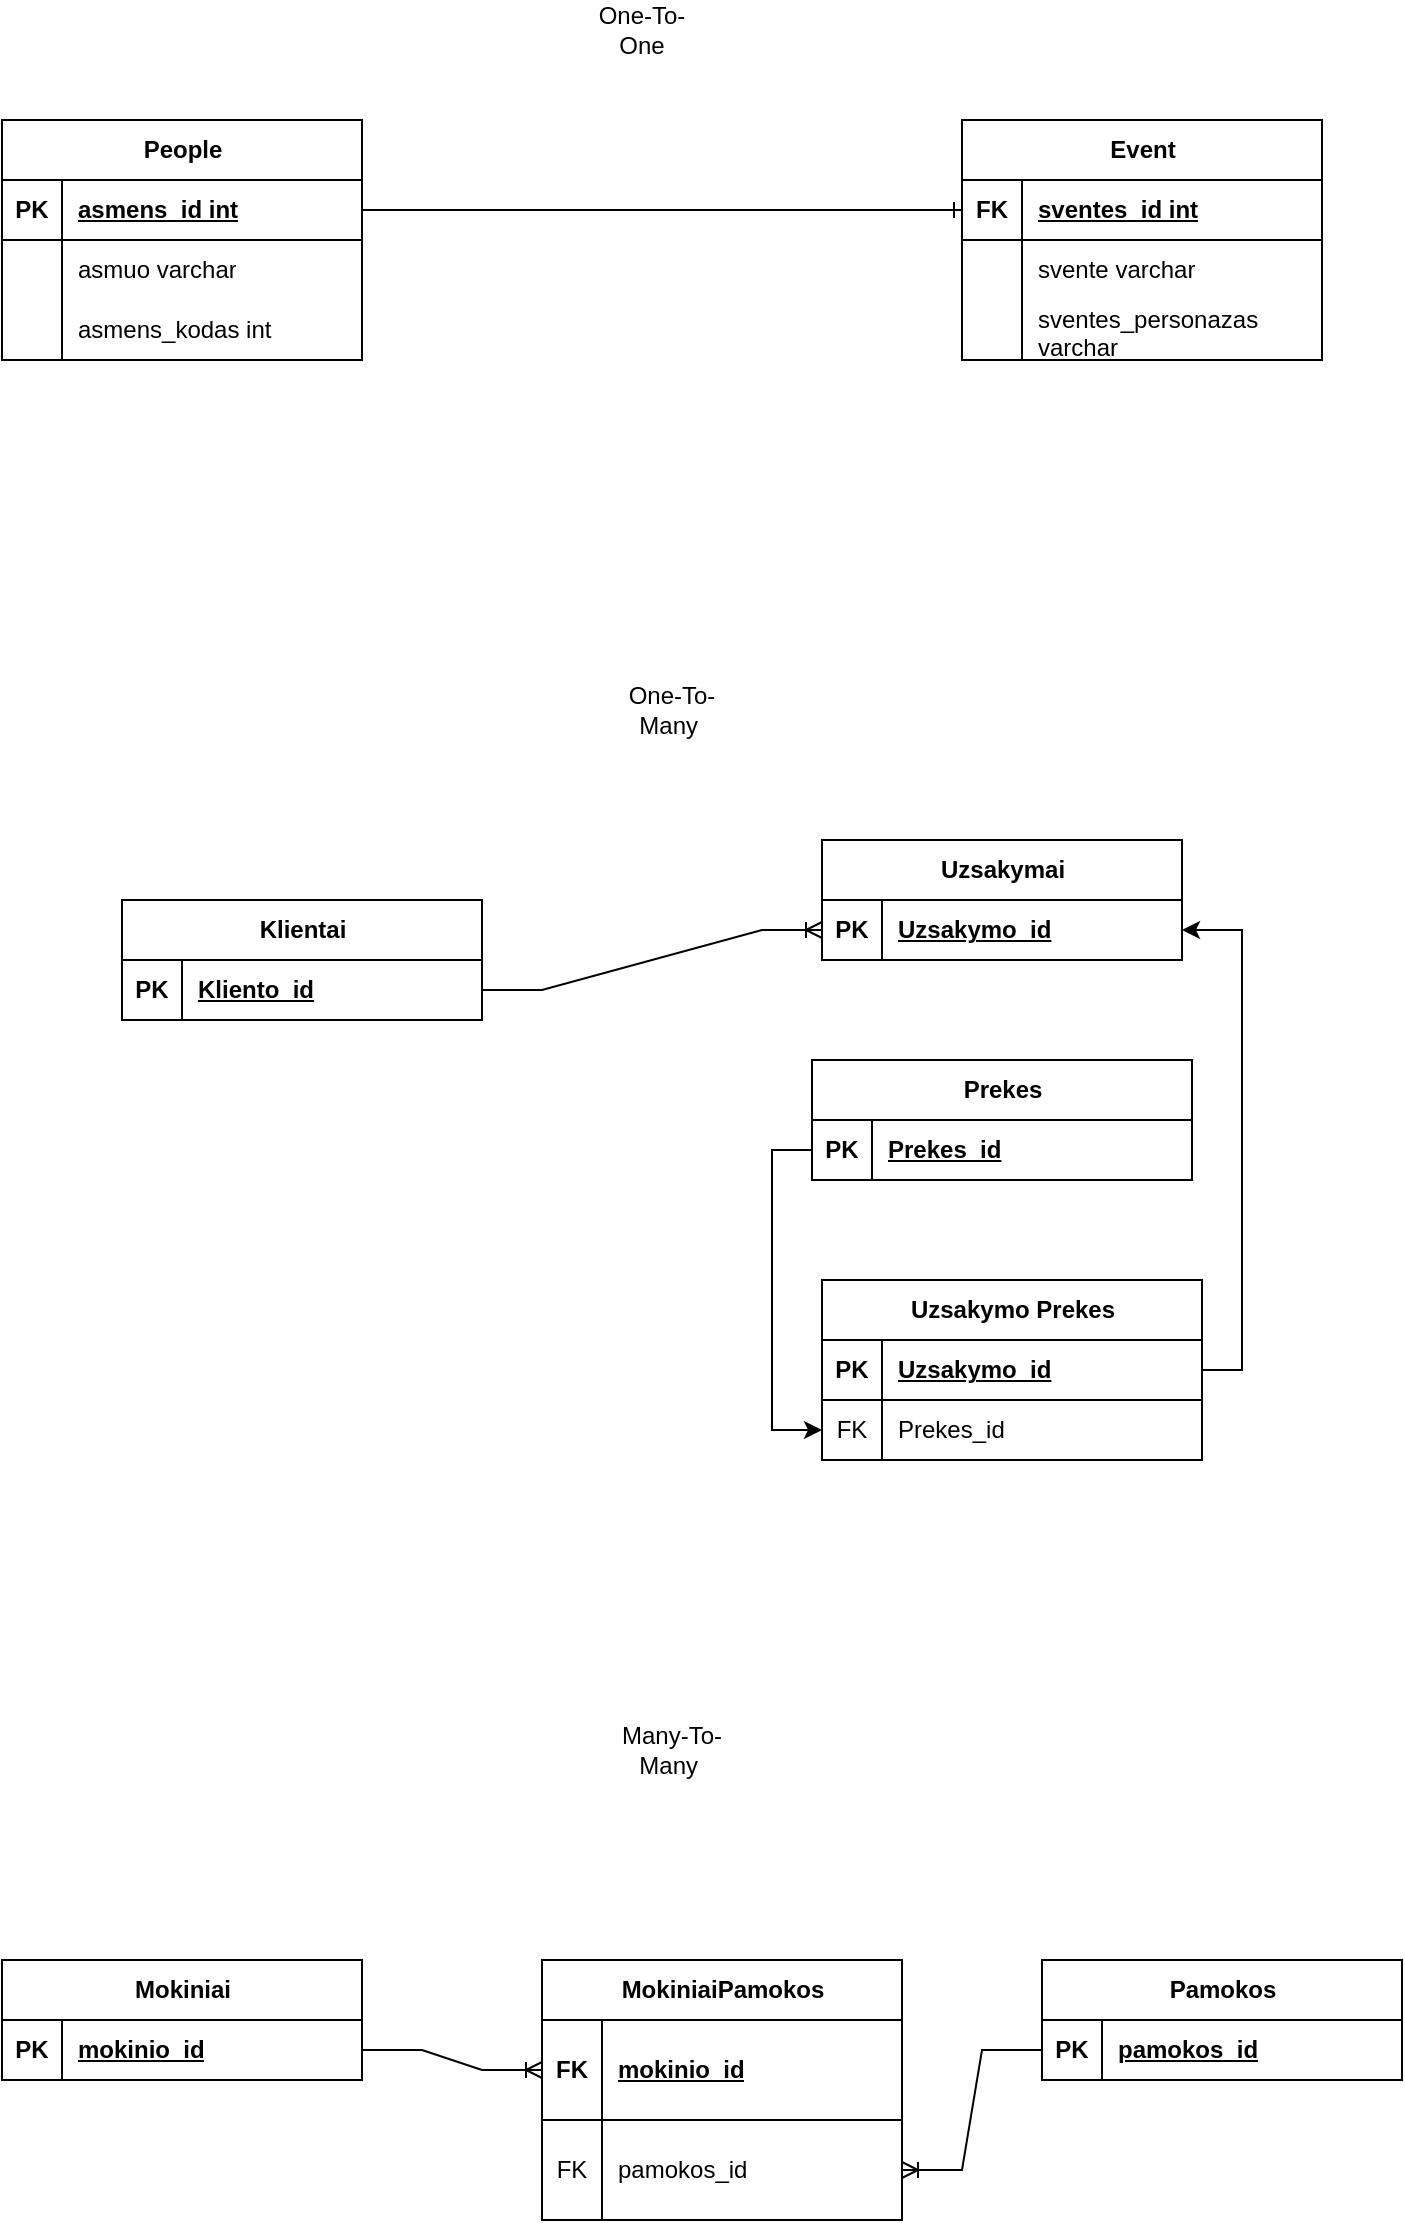 <mxfile version="22.1.3" type="github">
  <diagram name="Page-1" id="-Vf2M1avFf3hdLdJzJY-">
    <mxGraphModel dx="1674" dy="1890" grid="1" gridSize="10" guides="1" tooltips="1" connect="1" arrows="1" fold="1" page="1" pageScale="1" pageWidth="850" pageHeight="1100" math="0" shadow="0">
      <root>
        <mxCell id="0" />
        <mxCell id="1" parent="0" />
        <mxCell id="eTSDElvYsjIc2xmjfSMN-1" value="People" style="shape=table;startSize=30;container=1;collapsible=1;childLayout=tableLayout;fixedRows=1;rowLines=0;fontStyle=1;align=center;resizeLast=1;html=1;" parent="1" vertex="1">
          <mxGeometry x="60" y="-1020" width="180" height="120" as="geometry" />
        </mxCell>
        <mxCell id="eTSDElvYsjIc2xmjfSMN-2" value="" style="shape=tableRow;horizontal=0;startSize=0;swimlaneHead=0;swimlaneBody=0;fillColor=none;collapsible=0;dropTarget=0;points=[[0,0.5],[1,0.5]];portConstraint=eastwest;top=0;left=0;right=0;bottom=1;" parent="eTSDElvYsjIc2xmjfSMN-1" vertex="1">
          <mxGeometry y="30" width="180" height="30" as="geometry" />
        </mxCell>
        <mxCell id="eTSDElvYsjIc2xmjfSMN-3" value="PK" style="shape=partialRectangle;connectable=0;fillColor=none;top=0;left=0;bottom=0;right=0;fontStyle=1;overflow=hidden;whiteSpace=wrap;html=1;" parent="eTSDElvYsjIc2xmjfSMN-2" vertex="1">
          <mxGeometry width="30" height="30" as="geometry">
            <mxRectangle width="30" height="30" as="alternateBounds" />
          </mxGeometry>
        </mxCell>
        <mxCell id="eTSDElvYsjIc2xmjfSMN-4" value="asmens_id int" style="shape=partialRectangle;connectable=0;fillColor=none;top=0;left=0;bottom=0;right=0;align=left;spacingLeft=6;fontStyle=5;overflow=hidden;whiteSpace=wrap;html=1;" parent="eTSDElvYsjIc2xmjfSMN-2" vertex="1">
          <mxGeometry x="30" width="150" height="30" as="geometry">
            <mxRectangle width="150" height="30" as="alternateBounds" />
          </mxGeometry>
        </mxCell>
        <mxCell id="eTSDElvYsjIc2xmjfSMN-5" value="" style="shape=tableRow;horizontal=0;startSize=0;swimlaneHead=0;swimlaneBody=0;fillColor=none;collapsible=0;dropTarget=0;points=[[0,0.5],[1,0.5]];portConstraint=eastwest;top=0;left=0;right=0;bottom=0;" parent="eTSDElvYsjIc2xmjfSMN-1" vertex="1">
          <mxGeometry y="60" width="180" height="30" as="geometry" />
        </mxCell>
        <mxCell id="eTSDElvYsjIc2xmjfSMN-6" value="" style="shape=partialRectangle;connectable=0;fillColor=none;top=0;left=0;bottom=0;right=0;editable=1;overflow=hidden;whiteSpace=wrap;html=1;" parent="eTSDElvYsjIc2xmjfSMN-5" vertex="1">
          <mxGeometry width="30" height="30" as="geometry">
            <mxRectangle width="30" height="30" as="alternateBounds" />
          </mxGeometry>
        </mxCell>
        <mxCell id="eTSDElvYsjIc2xmjfSMN-7" value="asmuo varchar" style="shape=partialRectangle;connectable=0;fillColor=none;top=0;left=0;bottom=0;right=0;align=left;spacingLeft=6;overflow=hidden;whiteSpace=wrap;html=1;" parent="eTSDElvYsjIc2xmjfSMN-5" vertex="1">
          <mxGeometry x="30" width="150" height="30" as="geometry">
            <mxRectangle width="150" height="30" as="alternateBounds" />
          </mxGeometry>
        </mxCell>
        <mxCell id="eTSDElvYsjIc2xmjfSMN-8" value="" style="shape=tableRow;horizontal=0;startSize=0;swimlaneHead=0;swimlaneBody=0;fillColor=none;collapsible=0;dropTarget=0;points=[[0,0.5],[1,0.5]];portConstraint=eastwest;top=0;left=0;right=0;bottom=0;" parent="eTSDElvYsjIc2xmjfSMN-1" vertex="1">
          <mxGeometry y="90" width="180" height="30" as="geometry" />
        </mxCell>
        <mxCell id="eTSDElvYsjIc2xmjfSMN-9" value="" style="shape=partialRectangle;connectable=0;fillColor=none;top=0;left=0;bottom=0;right=0;editable=1;overflow=hidden;whiteSpace=wrap;html=1;" parent="eTSDElvYsjIc2xmjfSMN-8" vertex="1">
          <mxGeometry width="30" height="30" as="geometry">
            <mxRectangle width="30" height="30" as="alternateBounds" />
          </mxGeometry>
        </mxCell>
        <mxCell id="eTSDElvYsjIc2xmjfSMN-10" value="asmens_kodas int" style="shape=partialRectangle;connectable=0;fillColor=none;top=0;left=0;bottom=0;right=0;align=left;spacingLeft=6;overflow=hidden;whiteSpace=wrap;html=1;" parent="eTSDElvYsjIc2xmjfSMN-8" vertex="1">
          <mxGeometry x="30" width="150" height="30" as="geometry">
            <mxRectangle width="150" height="30" as="alternateBounds" />
          </mxGeometry>
        </mxCell>
        <mxCell id="eTSDElvYsjIc2xmjfSMN-11" value="Event" style="shape=table;startSize=30;container=1;collapsible=1;childLayout=tableLayout;fixedRows=1;rowLines=0;fontStyle=1;align=center;resizeLast=1;html=1;" parent="1" vertex="1">
          <mxGeometry x="540" y="-1020" width="180" height="120" as="geometry" />
        </mxCell>
        <mxCell id="eTSDElvYsjIc2xmjfSMN-12" value="" style="shape=tableRow;horizontal=0;startSize=0;swimlaneHead=0;swimlaneBody=0;fillColor=none;collapsible=0;dropTarget=0;points=[[0,0.5],[1,0.5]];portConstraint=eastwest;top=0;left=0;right=0;bottom=1;" parent="eTSDElvYsjIc2xmjfSMN-11" vertex="1">
          <mxGeometry y="30" width="180" height="30" as="geometry" />
        </mxCell>
        <mxCell id="eTSDElvYsjIc2xmjfSMN-13" value="FK" style="shape=partialRectangle;connectable=0;fillColor=none;top=0;left=0;bottom=0;right=0;fontStyle=1;overflow=hidden;whiteSpace=wrap;html=1;" parent="eTSDElvYsjIc2xmjfSMN-12" vertex="1">
          <mxGeometry width="30" height="30" as="geometry">
            <mxRectangle width="30" height="30" as="alternateBounds" />
          </mxGeometry>
        </mxCell>
        <mxCell id="eTSDElvYsjIc2xmjfSMN-14" value="sventes_id int" style="shape=partialRectangle;connectable=0;fillColor=none;top=0;left=0;bottom=0;right=0;align=left;spacingLeft=6;fontStyle=5;overflow=hidden;whiteSpace=wrap;html=1;" parent="eTSDElvYsjIc2xmjfSMN-12" vertex="1">
          <mxGeometry x="30" width="150" height="30" as="geometry">
            <mxRectangle width="150" height="30" as="alternateBounds" />
          </mxGeometry>
        </mxCell>
        <mxCell id="eTSDElvYsjIc2xmjfSMN-15" value="" style="shape=tableRow;horizontal=0;startSize=0;swimlaneHead=0;swimlaneBody=0;fillColor=none;collapsible=0;dropTarget=0;points=[[0,0.5],[1,0.5]];portConstraint=eastwest;top=0;left=0;right=0;bottom=0;" parent="eTSDElvYsjIc2xmjfSMN-11" vertex="1">
          <mxGeometry y="60" width="180" height="30" as="geometry" />
        </mxCell>
        <mxCell id="eTSDElvYsjIc2xmjfSMN-16" value="" style="shape=partialRectangle;connectable=0;fillColor=none;top=0;left=0;bottom=0;right=0;editable=1;overflow=hidden;whiteSpace=wrap;html=1;" parent="eTSDElvYsjIc2xmjfSMN-15" vertex="1">
          <mxGeometry width="30" height="30" as="geometry">
            <mxRectangle width="30" height="30" as="alternateBounds" />
          </mxGeometry>
        </mxCell>
        <mxCell id="eTSDElvYsjIc2xmjfSMN-17" value="svente varchar" style="shape=partialRectangle;connectable=0;fillColor=none;top=0;left=0;bottom=0;right=0;align=left;spacingLeft=6;overflow=hidden;whiteSpace=wrap;html=1;" parent="eTSDElvYsjIc2xmjfSMN-15" vertex="1">
          <mxGeometry x="30" width="150" height="30" as="geometry">
            <mxRectangle width="150" height="30" as="alternateBounds" />
          </mxGeometry>
        </mxCell>
        <mxCell id="eTSDElvYsjIc2xmjfSMN-18" value="" style="shape=tableRow;horizontal=0;startSize=0;swimlaneHead=0;swimlaneBody=0;fillColor=none;collapsible=0;dropTarget=0;points=[[0,0.5],[1,0.5]];portConstraint=eastwest;top=0;left=0;right=0;bottom=0;" parent="eTSDElvYsjIc2xmjfSMN-11" vertex="1">
          <mxGeometry y="90" width="180" height="30" as="geometry" />
        </mxCell>
        <mxCell id="eTSDElvYsjIc2xmjfSMN-19" value="" style="shape=partialRectangle;connectable=0;fillColor=none;top=0;left=0;bottom=0;right=0;editable=1;overflow=hidden;whiteSpace=wrap;html=1;" parent="eTSDElvYsjIc2xmjfSMN-18" vertex="1">
          <mxGeometry width="30" height="30" as="geometry">
            <mxRectangle width="30" height="30" as="alternateBounds" />
          </mxGeometry>
        </mxCell>
        <mxCell id="eTSDElvYsjIc2xmjfSMN-20" value="sventes_personazas varchar" style="shape=partialRectangle;connectable=0;fillColor=none;top=0;left=0;bottom=0;right=0;align=left;spacingLeft=6;overflow=hidden;whiteSpace=wrap;html=1;" parent="eTSDElvYsjIc2xmjfSMN-18" vertex="1">
          <mxGeometry x="30" width="150" height="30" as="geometry">
            <mxRectangle width="150" height="30" as="alternateBounds" />
          </mxGeometry>
        </mxCell>
        <mxCell id="xUSNUr6XlXk5HBft7Dbz-1" value="" style="edgeStyle=entityRelationEdgeStyle;fontSize=12;html=1;endArrow=ERone;endFill=1;rounded=0;exitX=1;exitY=0.5;exitDx=0;exitDy=0;entryX=0;entryY=0.5;entryDx=0;entryDy=0;" edge="1" parent="1" source="eTSDElvYsjIc2xmjfSMN-2" target="eTSDElvYsjIc2xmjfSMN-12">
          <mxGeometry width="100" height="100" relative="1" as="geometry">
            <mxPoint x="360" y="160" as="sourcePoint" />
            <mxPoint x="460" y="60" as="targetPoint" />
          </mxGeometry>
        </mxCell>
        <mxCell id="xUSNUr6XlXk5HBft7Dbz-22" value="One-To-Many&amp;nbsp;&lt;br&gt;" style="text;strokeColor=none;align=center;fillColor=none;html=1;verticalAlign=middle;whiteSpace=wrap;rounded=0;" vertex="1" parent="1">
          <mxGeometry x="365" y="-740" width="60" height="30" as="geometry" />
        </mxCell>
        <mxCell id="xUSNUr6XlXk5HBft7Dbz-23" value="Uzsakymai" style="shape=table;startSize=30;container=1;collapsible=1;childLayout=tableLayout;fixedRows=1;rowLines=0;fontStyle=1;align=center;resizeLast=1;html=1;" vertex="1" parent="1">
          <mxGeometry x="470" y="-660" width="180" height="60" as="geometry" />
        </mxCell>
        <mxCell id="xUSNUr6XlXk5HBft7Dbz-24" value="" style="shape=tableRow;horizontal=0;startSize=0;swimlaneHead=0;swimlaneBody=0;fillColor=none;collapsible=0;dropTarget=0;points=[[0,0.5],[1,0.5]];portConstraint=eastwest;top=0;left=0;right=0;bottom=1;" vertex="1" parent="xUSNUr6XlXk5HBft7Dbz-23">
          <mxGeometry y="30" width="180" height="30" as="geometry" />
        </mxCell>
        <mxCell id="xUSNUr6XlXk5HBft7Dbz-25" value="PK" style="shape=partialRectangle;connectable=0;fillColor=none;top=0;left=0;bottom=0;right=0;fontStyle=1;overflow=hidden;whiteSpace=wrap;html=1;" vertex="1" parent="xUSNUr6XlXk5HBft7Dbz-24">
          <mxGeometry width="30" height="30" as="geometry">
            <mxRectangle width="30" height="30" as="alternateBounds" />
          </mxGeometry>
        </mxCell>
        <mxCell id="xUSNUr6XlXk5HBft7Dbz-26" value="Uzsakymo_id" style="shape=partialRectangle;connectable=0;fillColor=none;top=0;left=0;bottom=0;right=0;align=left;spacingLeft=6;fontStyle=5;overflow=hidden;whiteSpace=wrap;html=1;" vertex="1" parent="xUSNUr6XlXk5HBft7Dbz-24">
          <mxGeometry x="30" width="150" height="30" as="geometry">
            <mxRectangle width="150" height="30" as="alternateBounds" />
          </mxGeometry>
        </mxCell>
        <mxCell id="xUSNUr6XlXk5HBft7Dbz-33" value="Prekes" style="shape=table;startSize=30;container=1;collapsible=1;childLayout=tableLayout;fixedRows=1;rowLines=0;fontStyle=1;align=center;resizeLast=1;html=1;" vertex="1" parent="1">
          <mxGeometry x="465" y="-550" width="190" height="60" as="geometry" />
        </mxCell>
        <mxCell id="xUSNUr6XlXk5HBft7Dbz-34" value="" style="shape=tableRow;horizontal=0;startSize=0;swimlaneHead=0;swimlaneBody=0;fillColor=none;collapsible=0;dropTarget=0;points=[[0,0.5],[1,0.5]];portConstraint=eastwest;top=0;left=0;right=0;bottom=1;" vertex="1" parent="xUSNUr6XlXk5HBft7Dbz-33">
          <mxGeometry y="30" width="190" height="30" as="geometry" />
        </mxCell>
        <mxCell id="xUSNUr6XlXk5HBft7Dbz-35" value="PK" style="shape=partialRectangle;connectable=0;fillColor=none;top=0;left=0;bottom=0;right=0;fontStyle=1;overflow=hidden;whiteSpace=wrap;html=1;" vertex="1" parent="xUSNUr6XlXk5HBft7Dbz-34">
          <mxGeometry width="30" height="30" as="geometry">
            <mxRectangle width="30" height="30" as="alternateBounds" />
          </mxGeometry>
        </mxCell>
        <mxCell id="xUSNUr6XlXk5HBft7Dbz-36" value="Prekes_id" style="shape=partialRectangle;connectable=0;fillColor=none;top=0;left=0;bottom=0;right=0;align=left;spacingLeft=6;fontStyle=5;overflow=hidden;whiteSpace=wrap;html=1;" vertex="1" parent="xUSNUr6XlXk5HBft7Dbz-34">
          <mxGeometry x="30" width="160" height="30" as="geometry">
            <mxRectangle width="160" height="30" as="alternateBounds" />
          </mxGeometry>
        </mxCell>
        <mxCell id="xUSNUr6XlXk5HBft7Dbz-43" value="Uzsakymo Prekes" style="shape=table;startSize=30;container=1;collapsible=1;childLayout=tableLayout;fixedRows=1;rowLines=0;fontStyle=1;align=center;resizeLast=1;html=1;" vertex="1" parent="1">
          <mxGeometry x="470" y="-440" width="190" height="90" as="geometry" />
        </mxCell>
        <mxCell id="xUSNUr6XlXk5HBft7Dbz-44" value="" style="shape=tableRow;horizontal=0;startSize=0;swimlaneHead=0;swimlaneBody=0;fillColor=none;collapsible=0;dropTarget=0;points=[[0,0.5],[1,0.5]];portConstraint=eastwest;top=0;left=0;right=0;bottom=1;" vertex="1" parent="xUSNUr6XlXk5HBft7Dbz-43">
          <mxGeometry y="30" width="190" height="30" as="geometry" />
        </mxCell>
        <mxCell id="xUSNUr6XlXk5HBft7Dbz-45" value="PK" style="shape=partialRectangle;connectable=0;fillColor=none;top=0;left=0;bottom=0;right=0;fontStyle=1;overflow=hidden;whiteSpace=wrap;html=1;" vertex="1" parent="xUSNUr6XlXk5HBft7Dbz-44">
          <mxGeometry width="30" height="30" as="geometry">
            <mxRectangle width="30" height="30" as="alternateBounds" />
          </mxGeometry>
        </mxCell>
        <mxCell id="xUSNUr6XlXk5HBft7Dbz-46" value="Uzsakymo_id" style="shape=partialRectangle;connectable=0;fillColor=none;top=0;left=0;bottom=0;right=0;align=left;spacingLeft=6;fontStyle=5;overflow=hidden;whiteSpace=wrap;html=1;" vertex="1" parent="xUSNUr6XlXk5HBft7Dbz-44">
          <mxGeometry x="30" width="160" height="30" as="geometry">
            <mxRectangle width="160" height="30" as="alternateBounds" />
          </mxGeometry>
        </mxCell>
        <mxCell id="xUSNUr6XlXk5HBft7Dbz-47" value="" style="shape=tableRow;horizontal=0;startSize=0;swimlaneHead=0;swimlaneBody=0;fillColor=none;collapsible=0;dropTarget=0;points=[[0,0.5],[1,0.5]];portConstraint=eastwest;top=0;left=0;right=0;bottom=0;" vertex="1" parent="xUSNUr6XlXk5HBft7Dbz-43">
          <mxGeometry y="60" width="190" height="30" as="geometry" />
        </mxCell>
        <mxCell id="xUSNUr6XlXk5HBft7Dbz-48" value="FK&lt;br&gt;" style="shape=partialRectangle;connectable=0;fillColor=none;top=0;left=0;bottom=0;right=0;editable=1;overflow=hidden;whiteSpace=wrap;html=1;" vertex="1" parent="xUSNUr6XlXk5HBft7Dbz-47">
          <mxGeometry width="30" height="30" as="geometry">
            <mxRectangle width="30" height="30" as="alternateBounds" />
          </mxGeometry>
        </mxCell>
        <mxCell id="xUSNUr6XlXk5HBft7Dbz-49" value="Prekes_id" style="shape=partialRectangle;connectable=0;fillColor=none;top=0;left=0;bottom=0;right=0;align=left;spacingLeft=6;overflow=hidden;whiteSpace=wrap;html=1;" vertex="1" parent="xUSNUr6XlXk5HBft7Dbz-47">
          <mxGeometry x="30" width="160" height="30" as="geometry">
            <mxRectangle width="160" height="30" as="alternateBounds" />
          </mxGeometry>
        </mxCell>
        <mxCell id="xUSNUr6XlXk5HBft7Dbz-59" value="Klientai" style="shape=table;startSize=30;container=1;collapsible=1;childLayout=tableLayout;fixedRows=1;rowLines=0;fontStyle=1;align=center;resizeLast=1;html=1;" vertex="1" parent="1">
          <mxGeometry x="120" y="-630" width="180" height="60" as="geometry" />
        </mxCell>
        <mxCell id="xUSNUr6XlXk5HBft7Dbz-60" value="" style="shape=tableRow;horizontal=0;startSize=0;swimlaneHead=0;swimlaneBody=0;fillColor=none;collapsible=0;dropTarget=0;points=[[0,0.5],[1,0.5]];portConstraint=eastwest;top=0;left=0;right=0;bottom=1;" vertex="1" parent="xUSNUr6XlXk5HBft7Dbz-59">
          <mxGeometry y="30" width="180" height="30" as="geometry" />
        </mxCell>
        <mxCell id="xUSNUr6XlXk5HBft7Dbz-61" value="PK" style="shape=partialRectangle;connectable=0;fillColor=none;top=0;left=0;bottom=0;right=0;fontStyle=1;overflow=hidden;whiteSpace=wrap;html=1;" vertex="1" parent="xUSNUr6XlXk5HBft7Dbz-60">
          <mxGeometry width="30" height="30" as="geometry">
            <mxRectangle width="30" height="30" as="alternateBounds" />
          </mxGeometry>
        </mxCell>
        <mxCell id="xUSNUr6XlXk5HBft7Dbz-62" value="Kliento_id" style="shape=partialRectangle;connectable=0;fillColor=none;top=0;left=0;bottom=0;right=0;align=left;spacingLeft=6;fontStyle=5;overflow=hidden;whiteSpace=wrap;html=1;" vertex="1" parent="xUSNUr6XlXk5HBft7Dbz-60">
          <mxGeometry x="30" width="150" height="30" as="geometry">
            <mxRectangle width="150" height="30" as="alternateBounds" />
          </mxGeometry>
        </mxCell>
        <mxCell id="xUSNUr6XlXk5HBft7Dbz-73" value="" style="edgeStyle=entityRelationEdgeStyle;fontSize=12;html=1;endArrow=ERoneToMany;rounded=0;exitX=1;exitY=0.5;exitDx=0;exitDy=0;entryX=0;entryY=0.5;entryDx=0;entryDy=0;" edge="1" parent="1" source="xUSNUr6XlXk5HBft7Dbz-60" target="xUSNUr6XlXk5HBft7Dbz-24">
          <mxGeometry width="100" height="100" relative="1" as="geometry">
            <mxPoint x="190" y="-320" as="sourcePoint" />
            <mxPoint x="290" y="-420" as="targetPoint" />
          </mxGeometry>
        </mxCell>
        <mxCell id="xUSNUr6XlXk5HBft7Dbz-76" style="edgeStyle=orthogonalEdgeStyle;rounded=0;orthogonalLoop=1;jettySize=auto;html=1;exitX=0;exitY=0.5;exitDx=0;exitDy=0;entryX=0;entryY=0.5;entryDx=0;entryDy=0;" edge="1" parent="1" source="xUSNUr6XlXk5HBft7Dbz-34" target="xUSNUr6XlXk5HBft7Dbz-47">
          <mxGeometry relative="1" as="geometry" />
        </mxCell>
        <mxCell id="xUSNUr6XlXk5HBft7Dbz-77" style="edgeStyle=orthogonalEdgeStyle;rounded=0;orthogonalLoop=1;jettySize=auto;html=1;exitX=1;exitY=0.5;exitDx=0;exitDy=0;entryX=1;entryY=0.5;entryDx=0;entryDy=0;" edge="1" parent="1" source="xUSNUr6XlXk5HBft7Dbz-44" target="xUSNUr6XlXk5HBft7Dbz-24">
          <mxGeometry relative="1" as="geometry" />
        </mxCell>
        <mxCell id="xUSNUr6XlXk5HBft7Dbz-78" value="One-To-One" style="text;strokeColor=none;align=center;fillColor=none;html=1;verticalAlign=middle;whiteSpace=wrap;rounded=0;" vertex="1" parent="1">
          <mxGeometry x="350" y="-1080" width="60" height="30" as="geometry" />
        </mxCell>
        <mxCell id="xUSNUr6XlXk5HBft7Dbz-79" value="Mokiniai" style="shape=table;startSize=30;container=1;collapsible=1;childLayout=tableLayout;fixedRows=1;rowLines=0;fontStyle=1;align=center;resizeLast=1;html=1;" vertex="1" parent="1">
          <mxGeometry x="60" y="-100" width="180" height="60" as="geometry" />
        </mxCell>
        <mxCell id="xUSNUr6XlXk5HBft7Dbz-80" value="" style="shape=tableRow;horizontal=0;startSize=0;swimlaneHead=0;swimlaneBody=0;fillColor=none;collapsible=0;dropTarget=0;points=[[0,0.5],[1,0.5]];portConstraint=eastwest;top=0;left=0;right=0;bottom=1;" vertex="1" parent="xUSNUr6XlXk5HBft7Dbz-79">
          <mxGeometry y="30" width="180" height="30" as="geometry" />
        </mxCell>
        <mxCell id="xUSNUr6XlXk5HBft7Dbz-81" value="PK" style="shape=partialRectangle;connectable=0;fillColor=none;top=0;left=0;bottom=0;right=0;fontStyle=1;overflow=hidden;whiteSpace=wrap;html=1;" vertex="1" parent="xUSNUr6XlXk5HBft7Dbz-80">
          <mxGeometry width="30" height="30" as="geometry">
            <mxRectangle width="30" height="30" as="alternateBounds" />
          </mxGeometry>
        </mxCell>
        <mxCell id="xUSNUr6XlXk5HBft7Dbz-82" value="mokinio_id" style="shape=partialRectangle;connectable=0;fillColor=none;top=0;left=0;bottom=0;right=0;align=left;spacingLeft=6;fontStyle=5;overflow=hidden;whiteSpace=wrap;html=1;" vertex="1" parent="xUSNUr6XlXk5HBft7Dbz-80">
          <mxGeometry x="30" width="150" height="30" as="geometry">
            <mxRectangle width="150" height="30" as="alternateBounds" />
          </mxGeometry>
        </mxCell>
        <mxCell id="xUSNUr6XlXk5HBft7Dbz-92" value="Pamokos" style="shape=table;startSize=30;container=1;collapsible=1;childLayout=tableLayout;fixedRows=1;rowLines=0;fontStyle=1;align=center;resizeLast=1;html=1;" vertex="1" parent="1">
          <mxGeometry x="580" y="-100" width="180" height="60" as="geometry" />
        </mxCell>
        <mxCell id="xUSNUr6XlXk5HBft7Dbz-93" value="" style="shape=tableRow;horizontal=0;startSize=0;swimlaneHead=0;swimlaneBody=0;fillColor=none;collapsible=0;dropTarget=0;points=[[0,0.5],[1,0.5]];portConstraint=eastwest;top=0;left=0;right=0;bottom=1;" vertex="1" parent="xUSNUr6XlXk5HBft7Dbz-92">
          <mxGeometry y="30" width="180" height="30" as="geometry" />
        </mxCell>
        <mxCell id="xUSNUr6XlXk5HBft7Dbz-94" value="PK" style="shape=partialRectangle;connectable=0;fillColor=none;top=0;left=0;bottom=0;right=0;fontStyle=1;overflow=hidden;whiteSpace=wrap;html=1;" vertex="1" parent="xUSNUr6XlXk5HBft7Dbz-93">
          <mxGeometry width="30" height="30" as="geometry">
            <mxRectangle width="30" height="30" as="alternateBounds" />
          </mxGeometry>
        </mxCell>
        <mxCell id="xUSNUr6XlXk5HBft7Dbz-95" value="pamokos_id" style="shape=partialRectangle;connectable=0;fillColor=none;top=0;left=0;bottom=0;right=0;align=left;spacingLeft=6;fontStyle=5;overflow=hidden;whiteSpace=wrap;html=1;" vertex="1" parent="xUSNUr6XlXk5HBft7Dbz-93">
          <mxGeometry x="30" width="150" height="30" as="geometry">
            <mxRectangle width="150" height="30" as="alternateBounds" />
          </mxGeometry>
        </mxCell>
        <mxCell id="xUSNUr6XlXk5HBft7Dbz-105" value="MokiniaiPamokos" style="shape=table;startSize=30;container=1;collapsible=1;childLayout=tableLayout;fixedRows=1;rowLines=0;fontStyle=1;align=center;resizeLast=1;html=1;" vertex="1" parent="1">
          <mxGeometry x="330" y="-100" width="180" height="130" as="geometry" />
        </mxCell>
        <mxCell id="xUSNUr6XlXk5HBft7Dbz-106" value="" style="shape=tableRow;horizontal=0;startSize=0;swimlaneHead=0;swimlaneBody=0;fillColor=none;collapsible=0;dropTarget=0;points=[[0,0.5],[1,0.5]];portConstraint=eastwest;top=0;left=0;right=0;bottom=1;" vertex="1" parent="xUSNUr6XlXk5HBft7Dbz-105">
          <mxGeometry y="30" width="180" height="50" as="geometry" />
        </mxCell>
        <mxCell id="xUSNUr6XlXk5HBft7Dbz-107" value="FK" style="shape=partialRectangle;connectable=0;fillColor=none;top=0;left=0;bottom=0;right=0;fontStyle=1;overflow=hidden;whiteSpace=wrap;html=1;" vertex="1" parent="xUSNUr6XlXk5HBft7Dbz-106">
          <mxGeometry width="30" height="50" as="geometry">
            <mxRectangle width="30" height="50" as="alternateBounds" />
          </mxGeometry>
        </mxCell>
        <mxCell id="xUSNUr6XlXk5HBft7Dbz-108" value="mokinio_id" style="shape=partialRectangle;connectable=0;fillColor=none;top=0;left=0;bottom=0;right=0;align=left;spacingLeft=6;fontStyle=5;overflow=hidden;whiteSpace=wrap;html=1;" vertex="1" parent="xUSNUr6XlXk5HBft7Dbz-106">
          <mxGeometry x="30" width="150" height="50" as="geometry">
            <mxRectangle width="150" height="50" as="alternateBounds" />
          </mxGeometry>
        </mxCell>
        <mxCell id="xUSNUr6XlXk5HBft7Dbz-109" value="" style="shape=tableRow;horizontal=0;startSize=0;swimlaneHead=0;swimlaneBody=0;fillColor=none;collapsible=0;dropTarget=0;points=[[0,0.5],[1,0.5]];portConstraint=eastwest;top=0;left=0;right=0;bottom=0;" vertex="1" parent="xUSNUr6XlXk5HBft7Dbz-105">
          <mxGeometry y="80" width="180" height="50" as="geometry" />
        </mxCell>
        <mxCell id="xUSNUr6XlXk5HBft7Dbz-110" value="FK" style="shape=partialRectangle;connectable=0;fillColor=none;top=0;left=0;bottom=0;right=0;editable=1;overflow=hidden;whiteSpace=wrap;html=1;" vertex="1" parent="xUSNUr6XlXk5HBft7Dbz-109">
          <mxGeometry width="30" height="50" as="geometry">
            <mxRectangle width="30" height="50" as="alternateBounds" />
          </mxGeometry>
        </mxCell>
        <mxCell id="xUSNUr6XlXk5HBft7Dbz-111" value="pamokos_id" style="shape=partialRectangle;connectable=0;fillColor=none;top=0;left=0;bottom=0;right=0;align=left;spacingLeft=6;overflow=hidden;whiteSpace=wrap;html=1;" vertex="1" parent="xUSNUr6XlXk5HBft7Dbz-109">
          <mxGeometry x="30" width="150" height="50" as="geometry">
            <mxRectangle width="150" height="50" as="alternateBounds" />
          </mxGeometry>
        </mxCell>
        <mxCell id="xUSNUr6XlXk5HBft7Dbz-127" value="" style="edgeStyle=entityRelationEdgeStyle;fontSize=12;html=1;endArrow=ERoneToMany;rounded=0;exitX=1;exitY=0.5;exitDx=0;exitDy=0;entryX=0;entryY=0.5;entryDx=0;entryDy=0;" edge="1" parent="1" source="xUSNUr6XlXk5HBft7Dbz-80" target="xUSNUr6XlXk5HBft7Dbz-106">
          <mxGeometry width="100" height="100" relative="1" as="geometry">
            <mxPoint x="370" y="160" as="sourcePoint" />
            <mxPoint x="470" y="60" as="targetPoint" />
          </mxGeometry>
        </mxCell>
        <mxCell id="xUSNUr6XlXk5HBft7Dbz-128" value="" style="edgeStyle=entityRelationEdgeStyle;fontSize=12;html=1;endArrow=ERoneToMany;rounded=0;exitX=0;exitY=0.5;exitDx=0;exitDy=0;entryX=1;entryY=0.5;entryDx=0;entryDy=0;" edge="1" parent="1" source="xUSNUr6XlXk5HBft7Dbz-93" target="xUSNUr6XlXk5HBft7Dbz-109">
          <mxGeometry width="100" height="100" relative="1" as="geometry">
            <mxPoint x="370" y="160" as="sourcePoint" />
            <mxPoint x="470" y="60" as="targetPoint" />
          </mxGeometry>
        </mxCell>
        <mxCell id="xUSNUr6XlXk5HBft7Dbz-130" value="Many-To-Many&amp;nbsp;" style="text;strokeColor=none;align=center;fillColor=none;html=1;verticalAlign=middle;whiteSpace=wrap;rounded=0;" vertex="1" parent="1">
          <mxGeometry x="365" y="-220" width="60" height="30" as="geometry" />
        </mxCell>
      </root>
    </mxGraphModel>
  </diagram>
</mxfile>
